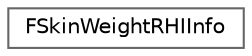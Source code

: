 digraph "Graphical Class Hierarchy"
{
 // INTERACTIVE_SVG=YES
 // LATEX_PDF_SIZE
  bgcolor="transparent";
  edge [fontname=Helvetica,fontsize=10,labelfontname=Helvetica,labelfontsize=10];
  node [fontname=Helvetica,fontsize=10,shape=box,height=0.2,width=0.4];
  rankdir="LR";
  Node0 [id="Node000000",label="FSkinWeightRHIInfo",height=0.2,width=0.4,color="grey40", fillcolor="white", style="filled",URL="$d6/d8d/structFSkinWeightRHIInfo.html",tooltip=" "];
}

